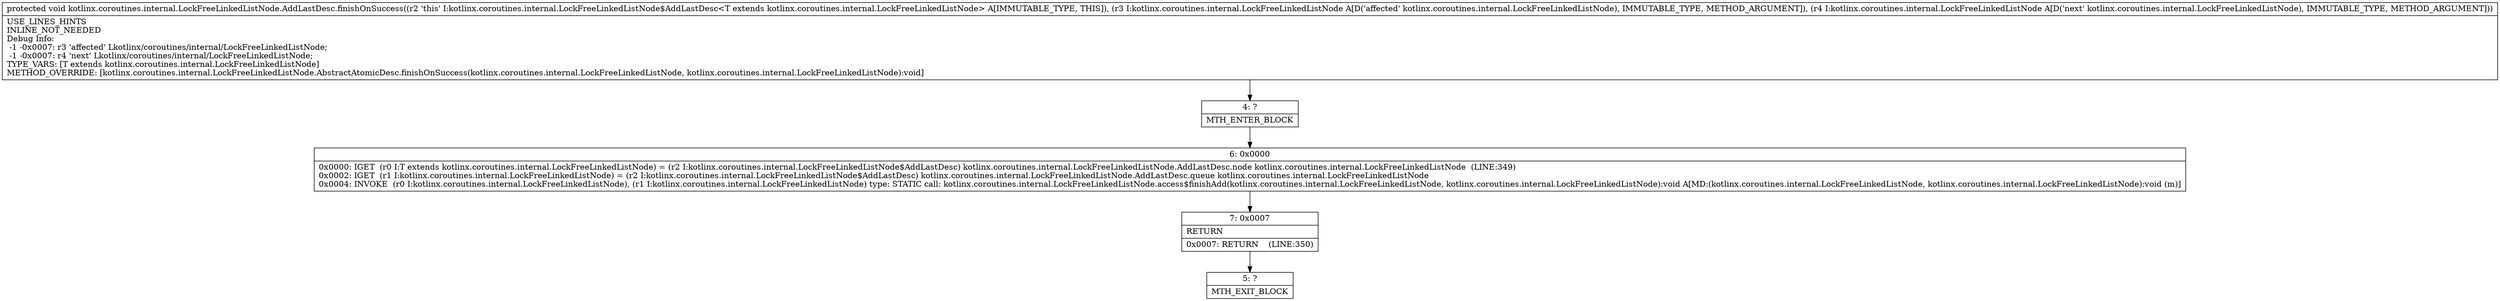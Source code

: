 digraph "CFG forkotlinx.coroutines.internal.LockFreeLinkedListNode.AddLastDesc.finishOnSuccess(Lkotlinx\/coroutines\/internal\/LockFreeLinkedListNode;Lkotlinx\/coroutines\/internal\/LockFreeLinkedListNode;)V" {
Node_4 [shape=record,label="{4\:\ ?|MTH_ENTER_BLOCK\l}"];
Node_6 [shape=record,label="{6\:\ 0x0000|0x0000: IGET  (r0 I:T extends kotlinx.coroutines.internal.LockFreeLinkedListNode) = (r2 I:kotlinx.coroutines.internal.LockFreeLinkedListNode$AddLastDesc) kotlinx.coroutines.internal.LockFreeLinkedListNode.AddLastDesc.node kotlinx.coroutines.internal.LockFreeLinkedListNode  (LINE:349)\l0x0002: IGET  (r1 I:kotlinx.coroutines.internal.LockFreeLinkedListNode) = (r2 I:kotlinx.coroutines.internal.LockFreeLinkedListNode$AddLastDesc) kotlinx.coroutines.internal.LockFreeLinkedListNode.AddLastDesc.queue kotlinx.coroutines.internal.LockFreeLinkedListNode \l0x0004: INVOKE  (r0 I:kotlinx.coroutines.internal.LockFreeLinkedListNode), (r1 I:kotlinx.coroutines.internal.LockFreeLinkedListNode) type: STATIC call: kotlinx.coroutines.internal.LockFreeLinkedListNode.access$finishAdd(kotlinx.coroutines.internal.LockFreeLinkedListNode, kotlinx.coroutines.internal.LockFreeLinkedListNode):void A[MD:(kotlinx.coroutines.internal.LockFreeLinkedListNode, kotlinx.coroutines.internal.LockFreeLinkedListNode):void (m)]\l}"];
Node_7 [shape=record,label="{7\:\ 0x0007|RETURN\l|0x0007: RETURN    (LINE:350)\l}"];
Node_5 [shape=record,label="{5\:\ ?|MTH_EXIT_BLOCK\l}"];
MethodNode[shape=record,label="{protected void kotlinx.coroutines.internal.LockFreeLinkedListNode.AddLastDesc.finishOnSuccess((r2 'this' I:kotlinx.coroutines.internal.LockFreeLinkedListNode$AddLastDesc\<T extends kotlinx.coroutines.internal.LockFreeLinkedListNode\> A[IMMUTABLE_TYPE, THIS]), (r3 I:kotlinx.coroutines.internal.LockFreeLinkedListNode A[D('affected' kotlinx.coroutines.internal.LockFreeLinkedListNode), IMMUTABLE_TYPE, METHOD_ARGUMENT]), (r4 I:kotlinx.coroutines.internal.LockFreeLinkedListNode A[D('next' kotlinx.coroutines.internal.LockFreeLinkedListNode), IMMUTABLE_TYPE, METHOD_ARGUMENT]))  | USE_LINES_HINTS\lINLINE_NOT_NEEDED\lDebug Info:\l  \-1 \-0x0007: r3 'affected' Lkotlinx\/coroutines\/internal\/LockFreeLinkedListNode;\l  \-1 \-0x0007: r4 'next' Lkotlinx\/coroutines\/internal\/LockFreeLinkedListNode;\lTYPE_VARS: [T extends kotlinx.coroutines.internal.LockFreeLinkedListNode]\lMETHOD_OVERRIDE: [kotlinx.coroutines.internal.LockFreeLinkedListNode.AbstractAtomicDesc.finishOnSuccess(kotlinx.coroutines.internal.LockFreeLinkedListNode, kotlinx.coroutines.internal.LockFreeLinkedListNode):void]\l}"];
MethodNode -> Node_4;Node_4 -> Node_6;
Node_6 -> Node_7;
Node_7 -> Node_5;
}

